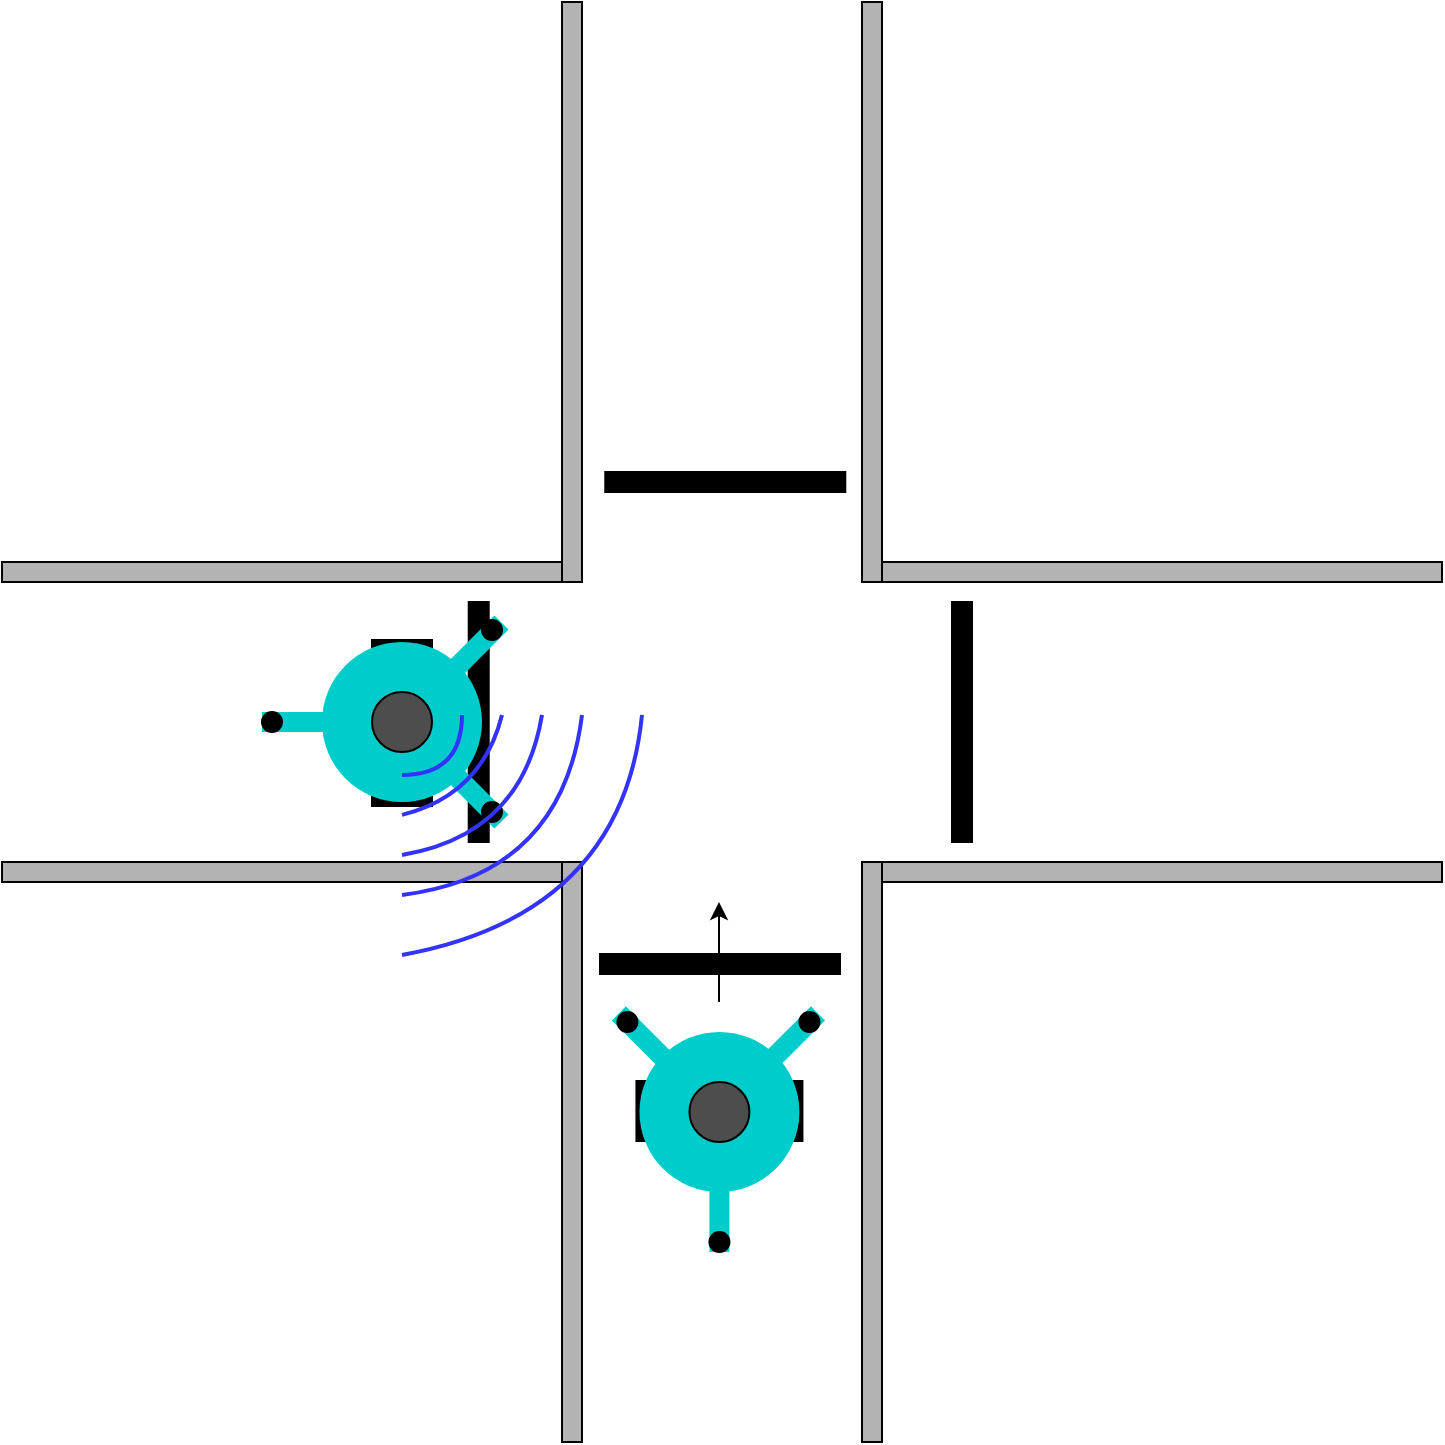 <mxfile version="13.9.9" type="github">
  <diagram id="U_ZXWRW4sukO2hpqxynR" name="Page-1">
    <mxGraphModel dx="1422" dy="705" grid="1" gridSize="10" guides="1" tooltips="1" connect="1" arrows="1" fold="1" page="1" pageScale="1" pageWidth="827" pageHeight="1169" math="0" shadow="0" extFonts="Permanent Marker^https://fonts.googleapis.com/css?family=Permanent+Marker">
      <root>
        <mxCell id="0" />
        <mxCell id="1" parent="0" />
        <mxCell id="uLn3R6imp52X0CxI3bnw-29" value="" style="rounded=0;whiteSpace=wrap;html=1;rotation=-180;direction=south;fontColor=#808080;fillColor=#B3B3B3;" parent="1" vertex="1">
          <mxGeometry x="320" y="470" width="10" height="290" as="geometry" />
        </mxCell>
        <mxCell id="uLn3R6imp52X0CxI3bnw-22" value="" style="rounded=0;whiteSpace=wrap;html=1;fontColor=#808080;fillColor=#B3B3B3;" parent="1" vertex="1">
          <mxGeometry x="40" y="470" width="280" height="10" as="geometry" />
        </mxCell>
        <mxCell id="uLn3R6imp52X0CxI3bnw-36" value="" style="rounded=0;whiteSpace=wrap;html=1;fontColor=#808080;fillColor=#000000;rotation=90;" parent="1" vertex="1">
          <mxGeometry x="218.36" y="395" width="120" height="10" as="geometry" />
        </mxCell>
        <mxCell id="uLn3R6imp52X0CxI3bnw-32" value="" style="rounded=0;whiteSpace=wrap;html=1;fontColor=#808080;fillColor=#000000;" parent="1" vertex="1">
          <mxGeometry x="341.64" y="275" width="120" height="10" as="geometry" />
        </mxCell>
        <mxCell id="uLn3R6imp52X0CxI3bnw-10" value="" style="group" parent="1" vertex="1" connectable="0">
          <mxGeometry x="170" y="346.72" width="180" height="149.74" as="geometry" />
        </mxCell>
        <mxCell id="uLn3R6imp52X0CxI3bnw-6" value="" style="rounded=0;whiteSpace=wrap;html=1;fillColor=#000000;" parent="uLn3R6imp52X0CxI3bnw-10" vertex="1">
          <mxGeometry x="55" y="12.28" width="30" height="5" as="geometry" />
        </mxCell>
        <mxCell id="uLn3R6imp52X0CxI3bnw-5" value="" style="rounded=0;whiteSpace=wrap;html=1;fillColor=#000000;" parent="uLn3R6imp52X0CxI3bnw-10" vertex="1">
          <mxGeometry x="55" y="90.28" width="30" height="5" as="geometry" />
        </mxCell>
        <mxCell id="uLn3R6imp52X0CxI3bnw-2" value="" style="rounded=0;whiteSpace=wrap;html=1;rotation=-45;fillColor=#00CCCC;strokeColor=none;" parent="uLn3R6imp52X0CxI3bnw-10" vertex="1">
          <mxGeometry x="51.46" y="26.82" width="80" height="10" as="geometry" />
        </mxCell>
        <mxCell id="uLn3R6imp52X0CxI3bnw-3" value="" style="rounded=0;whiteSpace=wrap;html=1;rotation=45;fillColor=#00CCCC;strokeColor=none;" parent="uLn3R6imp52X0CxI3bnw-10" vertex="1">
          <mxGeometry x="51.46" y="69.74" width="80" height="10" as="geometry" />
        </mxCell>
        <mxCell id="uLn3R6imp52X0CxI3bnw-4" value="" style="rounded=0;whiteSpace=wrap;html=1;rotation=0;fillColor=#00CCCC;strokeColor=none;" parent="uLn3R6imp52X0CxI3bnw-10" vertex="1">
          <mxGeometry y="48.28" width="90" height="10" as="geometry" />
        </mxCell>
        <mxCell id="uLn3R6imp52X0CxI3bnw-1" value="" style="ellipse;whiteSpace=wrap;html=1;aspect=fixed;fillColor=#00CCCC;strokeColor=none;" parent="uLn3R6imp52X0CxI3bnw-10" vertex="1">
          <mxGeometry x="30" y="13.28" width="80" height="80" as="geometry" />
        </mxCell>
        <mxCell id="uLn3R6imp52X0CxI3bnw-7" value="" style="ellipse;whiteSpace=wrap;html=1;aspect=fixed;fillColor=#000000;" parent="uLn3R6imp52X0CxI3bnw-10" vertex="1">
          <mxGeometry x="110" y="2.28" width="10" height="10" as="geometry" />
        </mxCell>
        <mxCell id="uLn3R6imp52X0CxI3bnw-8" value="" style="ellipse;whiteSpace=wrap;html=1;aspect=fixed;fillColor=#000000;" parent="uLn3R6imp52X0CxI3bnw-10" vertex="1">
          <mxGeometry x="110" y="93.28" width="10" height="10" as="geometry" />
        </mxCell>
        <mxCell id="uLn3R6imp52X0CxI3bnw-9" value="" style="ellipse;whiteSpace=wrap;html=1;aspect=fixed;fillColor=#000000;" parent="uLn3R6imp52X0CxI3bnw-10" vertex="1">
          <mxGeometry y="48.28" width="10" height="10" as="geometry" />
        </mxCell>
        <mxCell id="F38KNGHBxGYKoGh8dX-P-2" value="" style="ellipse;whiteSpace=wrap;html=1;aspect=fixed;fillColor=#4D4D4D;" parent="uLn3R6imp52X0CxI3bnw-10" vertex="1">
          <mxGeometry x="55.0" y="38.28" width="30" height="30" as="geometry" />
        </mxCell>
        <mxCell id="NUU76ChghGNvIE_H2SSa-13" value="" style="group" vertex="1" connectable="0" parent="uLn3R6imp52X0CxI3bnw-10">
          <mxGeometry x="100" y="79.74" width="80" height="70" as="geometry" />
        </mxCell>
        <mxCell id="NUU76ChghGNvIE_H2SSa-7" value="" style="endArrow=none;html=1;fontColor=#000000;curved=1;endFill=0;strokeWidth=2;strokeColor=#3333FF;" edge="1" parent="NUU76ChghGNvIE_H2SSa-13">
          <mxGeometry width="50" height="50" relative="1" as="geometry">
            <mxPoint x="-30" y="20" as="sourcePoint" />
            <mxPoint x="20" y="-30" as="targetPoint" />
            <Array as="points">
              <mxPoint x="10" y="10" />
            </Array>
          </mxGeometry>
        </mxCell>
        <mxCell id="NUU76ChghGNvIE_H2SSa-8" value="" style="endArrow=none;html=1;fontColor=#000000;curved=1;endFill=0;strokeWidth=2;strokeColor=#3333FF;" edge="1" parent="NUU76ChghGNvIE_H2SSa-13">
          <mxGeometry width="50" height="50" relative="1" as="geometry">
            <mxPoint x="-30" y="40" as="sourcePoint" />
            <mxPoint x="40" y="-30" as="targetPoint" />
            <Array as="points">
              <mxPoint x="30" y="30" />
            </Array>
          </mxGeometry>
        </mxCell>
        <mxCell id="NUU76ChghGNvIE_H2SSa-9" value="" style="endArrow=none;html=1;fontColor=#000000;curved=1;endFill=0;strokeWidth=2;strokeColor=#3333FF;" edge="1" parent="NUU76ChghGNvIE_H2SSa-13">
          <mxGeometry width="50" height="50" relative="1" as="geometry">
            <mxPoint x="-30" y="60" as="sourcePoint" />
            <mxPoint x="60" y="-30" as="targetPoint" />
            <Array as="points">
              <mxPoint x="50" y="50" />
            </Array>
          </mxGeometry>
        </mxCell>
        <mxCell id="NUU76ChghGNvIE_H2SSa-10" value="" style="endArrow=none;html=1;fontColor=#000000;curved=1;endFill=0;strokeWidth=2;strokeColor=#3333FF;" edge="1" parent="NUU76ChghGNvIE_H2SSa-13">
          <mxGeometry width="50" height="50" relative="1" as="geometry">
            <mxPoint x="-30" as="sourcePoint" />
            <mxPoint y="-30" as="targetPoint" />
            <Array as="points">
              <mxPoint />
            </Array>
          </mxGeometry>
        </mxCell>
        <mxCell id="NUU76ChghGNvIE_H2SSa-12" value="" style="endArrow=none;html=1;fontColor=#000000;curved=1;endFill=0;strokeWidth=2;strokeColor=#3333FF;" edge="1" parent="NUU76ChghGNvIE_H2SSa-13">
          <mxGeometry width="50" height="50" relative="1" as="geometry">
            <mxPoint x="-30" y="90" as="sourcePoint" />
            <mxPoint x="90" y="-30" as="targetPoint" />
            <Array as="points">
              <mxPoint x="80" y="70" />
            </Array>
          </mxGeometry>
        </mxCell>
        <mxCell id="uLn3R6imp52X0CxI3bnw-21" value="" style="rounded=0;whiteSpace=wrap;html=1;fontColor=#808080;fillColor=#B3B3B3;" parent="1" vertex="1">
          <mxGeometry x="40" y="320" width="280" height="10" as="geometry" />
        </mxCell>
        <mxCell id="uLn3R6imp52X0CxI3bnw-23" value="" style="rounded=0;whiteSpace=wrap;html=1;fontColor=#808080;fillColor=#B3B3B3;" parent="1" vertex="1">
          <mxGeometry x="480" y="470" width="280" height="10" as="geometry" />
        </mxCell>
        <mxCell id="uLn3R6imp52X0CxI3bnw-24" value="" style="rounded=0;whiteSpace=wrap;html=1;fontColor=#808080;fillColor=#B3B3B3;" parent="1" vertex="1">
          <mxGeometry x="480" y="320" width="280" height="10" as="geometry" />
        </mxCell>
        <mxCell id="uLn3R6imp52X0CxI3bnw-27" value="" style="rounded=0;whiteSpace=wrap;html=1;rotation=-180;direction=south;fontColor=#808080;fillColor=#B3B3B3;" parent="1" vertex="1">
          <mxGeometry x="320" y="40" width="10" height="290" as="geometry" />
        </mxCell>
        <mxCell id="uLn3R6imp52X0CxI3bnw-28" value="" style="rounded=0;whiteSpace=wrap;html=1;rotation=-180;direction=south;fontColor=#808080;fillColor=#B3B3B3;" parent="1" vertex="1">
          <mxGeometry x="470" y="40" width="10" height="290" as="geometry" />
        </mxCell>
        <mxCell id="uLn3R6imp52X0CxI3bnw-30" value="" style="rounded=0;whiteSpace=wrap;html=1;rotation=-180;direction=south;fontColor=#808080;fillColor=#B3B3B3;" parent="1" vertex="1">
          <mxGeometry x="470" y="470" width="10" height="290" as="geometry" />
        </mxCell>
        <mxCell id="uLn3R6imp52X0CxI3bnw-11" value="" style="group;rotation=-90;fillColor=none;" parent="1" vertex="1" connectable="0">
          <mxGeometry x="336.72" y="550.0" width="145.5" height="155.0" as="geometry" />
        </mxCell>
        <mxCell id="uLn3R6imp52X0CxI3bnw-12" value="" style="rounded=0;whiteSpace=wrap;html=1;fillColor=#000000;rotation=-90;" parent="uLn3R6imp52X0CxI3bnw-11" vertex="1">
          <mxGeometry x="8" y="42" width="30" height="5" as="geometry" />
        </mxCell>
        <mxCell id="uLn3R6imp52X0CxI3bnw-13" value="" style="rounded=0;whiteSpace=wrap;html=1;fillColor=#000000;rotation=-90;" parent="uLn3R6imp52X0CxI3bnw-11" vertex="1">
          <mxGeometry x="86" y="42" width="30" height="5" as="geometry" />
        </mxCell>
        <mxCell id="uLn3R6imp52X0CxI3bnw-14" value="" style="rounded=0;whiteSpace=wrap;html=1;rotation=-135;fillColor=#00CCCC;strokeColor=none;" parent="uLn3R6imp52X0CxI3bnw-11" vertex="1">
          <mxGeometry y="19" width="80" height="10" as="geometry" />
        </mxCell>
        <mxCell id="uLn3R6imp52X0CxI3bnw-15" value="" style="rounded=0;whiteSpace=wrap;html=1;rotation=-45;fillColor=#00CCCC;strokeColor=none;" parent="uLn3R6imp52X0CxI3bnw-11" vertex="1">
          <mxGeometry x="43" y="19" width="80" height="10" as="geometry" />
        </mxCell>
        <mxCell id="uLn3R6imp52X0CxI3bnw-16" value="" style="rounded=0;whiteSpace=wrap;html=1;rotation=-90;fillColor=#00CCCC;strokeColor=none;" parent="uLn3R6imp52X0CxI3bnw-11" vertex="1">
          <mxGeometry x="17" y="65" width="90" height="10" as="geometry" />
        </mxCell>
        <mxCell id="uLn3R6imp52X0CxI3bnw-17" value="" style="ellipse;whiteSpace=wrap;html=1;aspect=fixed;fillColor=#00CCCC;strokeColor=none;rotation=-90;" parent="uLn3R6imp52X0CxI3bnw-11" vertex="1">
          <mxGeometry x="22" y="5" width="80" height="80" as="geometry" />
        </mxCell>
        <mxCell id="uLn3R6imp52X0CxI3bnw-18" value="" style="ellipse;whiteSpace=wrap;html=1;aspect=fixed;fillColor=#000000;rotation=-90;" parent="uLn3R6imp52X0CxI3bnw-11" vertex="1">
          <mxGeometry x="11" y="-5" width="10" height="10" as="geometry" />
        </mxCell>
        <mxCell id="uLn3R6imp52X0CxI3bnw-19" value="" style="ellipse;whiteSpace=wrap;html=1;aspect=fixed;fillColor=#000000;rotation=-90;" parent="uLn3R6imp52X0CxI3bnw-11" vertex="1">
          <mxGeometry x="102" y="-5" width="10" height="10" as="geometry" />
        </mxCell>
        <mxCell id="uLn3R6imp52X0CxI3bnw-20" value="" style="ellipse;whiteSpace=wrap;html=1;aspect=fixed;fillColor=#000000;rotation=-90;" parent="uLn3R6imp52X0CxI3bnw-11" vertex="1">
          <mxGeometry x="57" y="105" width="10" height="10" as="geometry" />
        </mxCell>
        <mxCell id="F38KNGHBxGYKoGh8dX-P-1" value="" style="ellipse;whiteSpace=wrap;html=1;aspect=fixed;fillColor=#4D4D4D;" parent="uLn3R6imp52X0CxI3bnw-11" vertex="1">
          <mxGeometry x="47" y="30.0" width="30" height="30" as="geometry" />
        </mxCell>
        <mxCell id="uLn3R6imp52X0CxI3bnw-34" value="" style="rounded=0;whiteSpace=wrap;html=1;fontColor=#808080;fillColor=#000000;rotation=90;" parent="1" vertex="1">
          <mxGeometry x="460" y="395" width="120" height="10" as="geometry" />
        </mxCell>
        <mxCell id="uLn3R6imp52X0CxI3bnw-33" value="" style="rounded=0;whiteSpace=wrap;html=1;fontColor=#808080;fillColor=#000000;" parent="1" vertex="1">
          <mxGeometry x="339" y="516" width="120" height="10" as="geometry" />
        </mxCell>
        <mxCell id="NUU76ChghGNvIE_H2SSa-1" value="" style="endArrow=classic;html=1;" edge="1" parent="1">
          <mxGeometry width="50" height="50" relative="1" as="geometry">
            <mxPoint x="398.5" y="540" as="sourcePoint" />
            <mxPoint x="398.5" y="490" as="targetPoint" />
          </mxGeometry>
        </mxCell>
      </root>
    </mxGraphModel>
  </diagram>
</mxfile>
